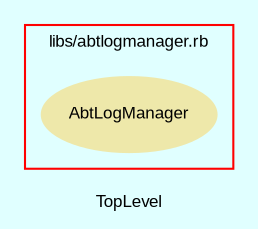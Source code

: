 digraph TopLevel {
    compound = true
    bgcolor = lightcyan1
    fontname = Arial
    fontsize = 8
    label = "TopLevel"
    node [
        fontname = Arial,
        fontsize = 8,
        color = black
    ]

    subgraph cluster_2 {
        fontname = Arial
        color = red
        label = "libs/abtlogmanager.rb"
        AbtLogManager [
            fontcolor = black,
            URL = "classes/AbtLogManager.html",
            shape = ellipse,
            color = palegoldenrod,
            style = filled,
            label = "AbtLogManager"
        ]

    }

}

